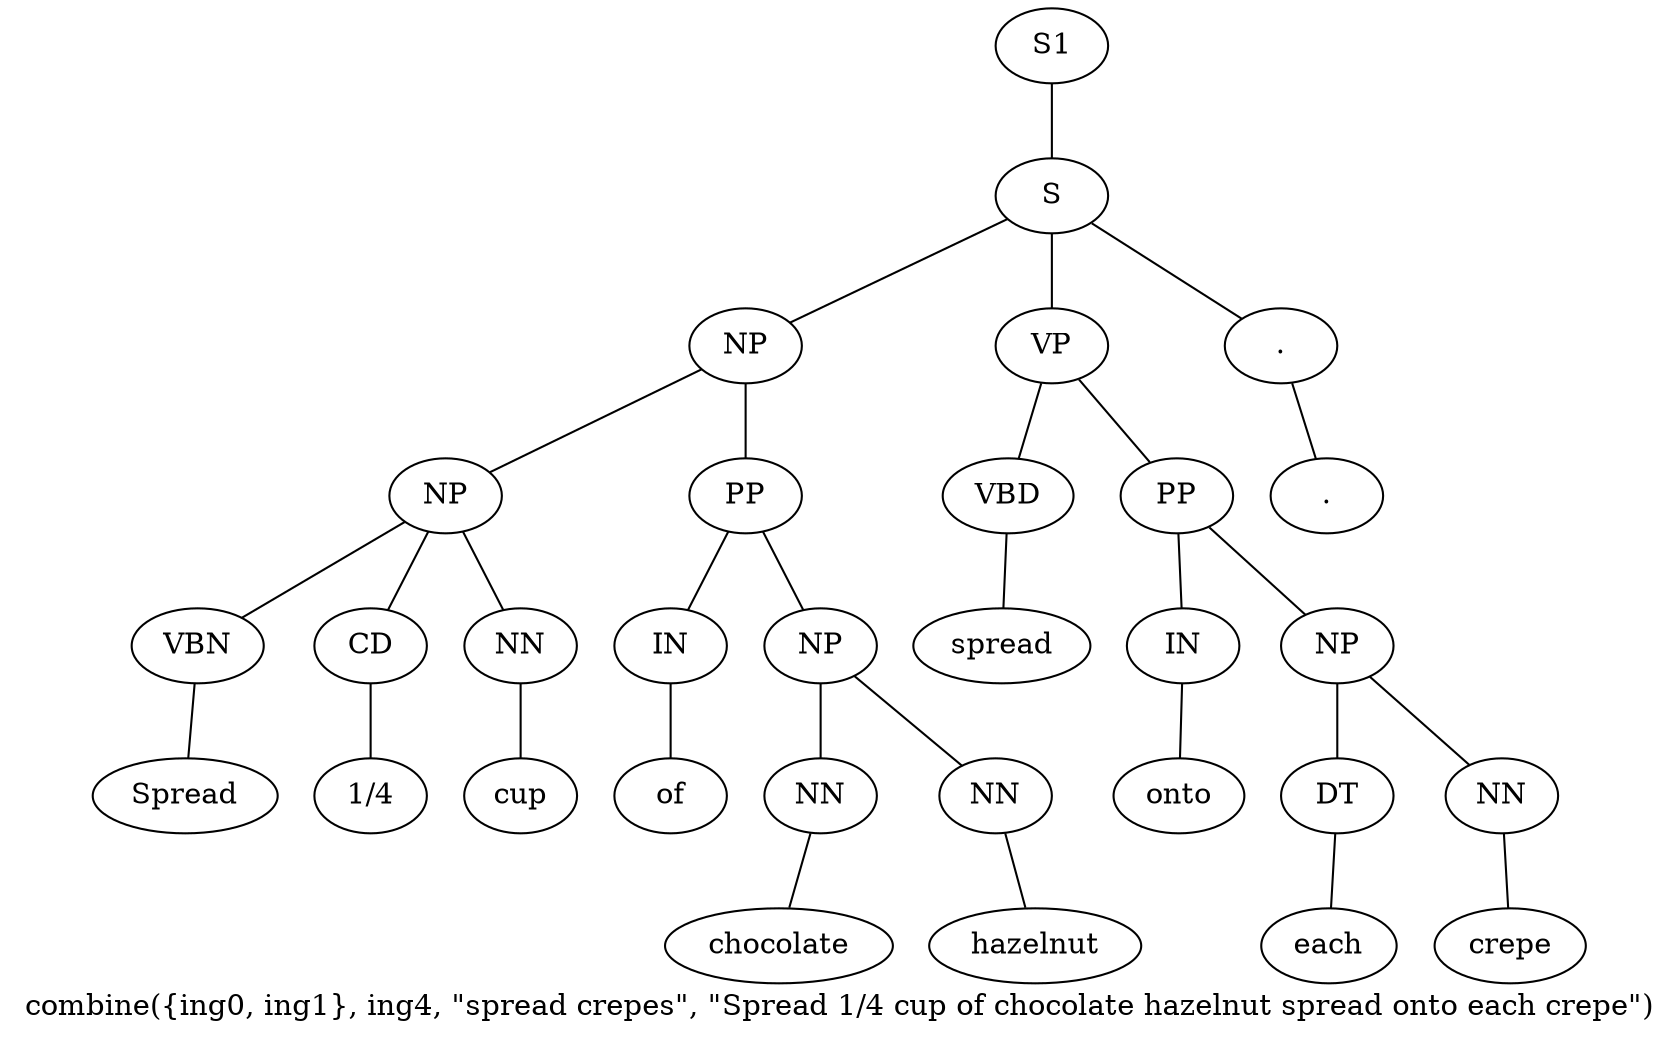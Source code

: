 graph SyntaxGraph {
	label = "combine({ing0, ing1}, ing4, \"spread crepes\", \"Spread 1/4 cup of chocolate hazelnut spread onto each crepe\")";
	Node0 [label="S1"];
	Node1 [label="S"];
	Node2 [label="NP"];
	Node3 [label="NP"];
	Node4 [label="VBN"];
	Node5 [label="Spread"];
	Node6 [label="CD"];
	Node7 [label="1/4"];
	Node8 [label="NN"];
	Node9 [label="cup"];
	Node10 [label="PP"];
	Node11 [label="IN"];
	Node12 [label="of"];
	Node13 [label="NP"];
	Node14 [label="NN"];
	Node15 [label="chocolate"];
	Node16 [label="NN"];
	Node17 [label="hazelnut"];
	Node18 [label="VP"];
	Node19 [label="VBD"];
	Node20 [label="spread"];
	Node21 [label="PP"];
	Node22 [label="IN"];
	Node23 [label="onto"];
	Node24 [label="NP"];
	Node25 [label="DT"];
	Node26 [label="each"];
	Node27 [label="NN"];
	Node28 [label="crepe"];
	Node29 [label="."];
	Node30 [label="."];

	Node0 -- Node1;
	Node1 -- Node2;
	Node1 -- Node18;
	Node1 -- Node29;
	Node2 -- Node3;
	Node2 -- Node10;
	Node3 -- Node4;
	Node3 -- Node6;
	Node3 -- Node8;
	Node4 -- Node5;
	Node6 -- Node7;
	Node8 -- Node9;
	Node10 -- Node11;
	Node10 -- Node13;
	Node11 -- Node12;
	Node13 -- Node14;
	Node13 -- Node16;
	Node14 -- Node15;
	Node16 -- Node17;
	Node18 -- Node19;
	Node18 -- Node21;
	Node19 -- Node20;
	Node21 -- Node22;
	Node21 -- Node24;
	Node22 -- Node23;
	Node24 -- Node25;
	Node24 -- Node27;
	Node25 -- Node26;
	Node27 -- Node28;
	Node29 -- Node30;
}